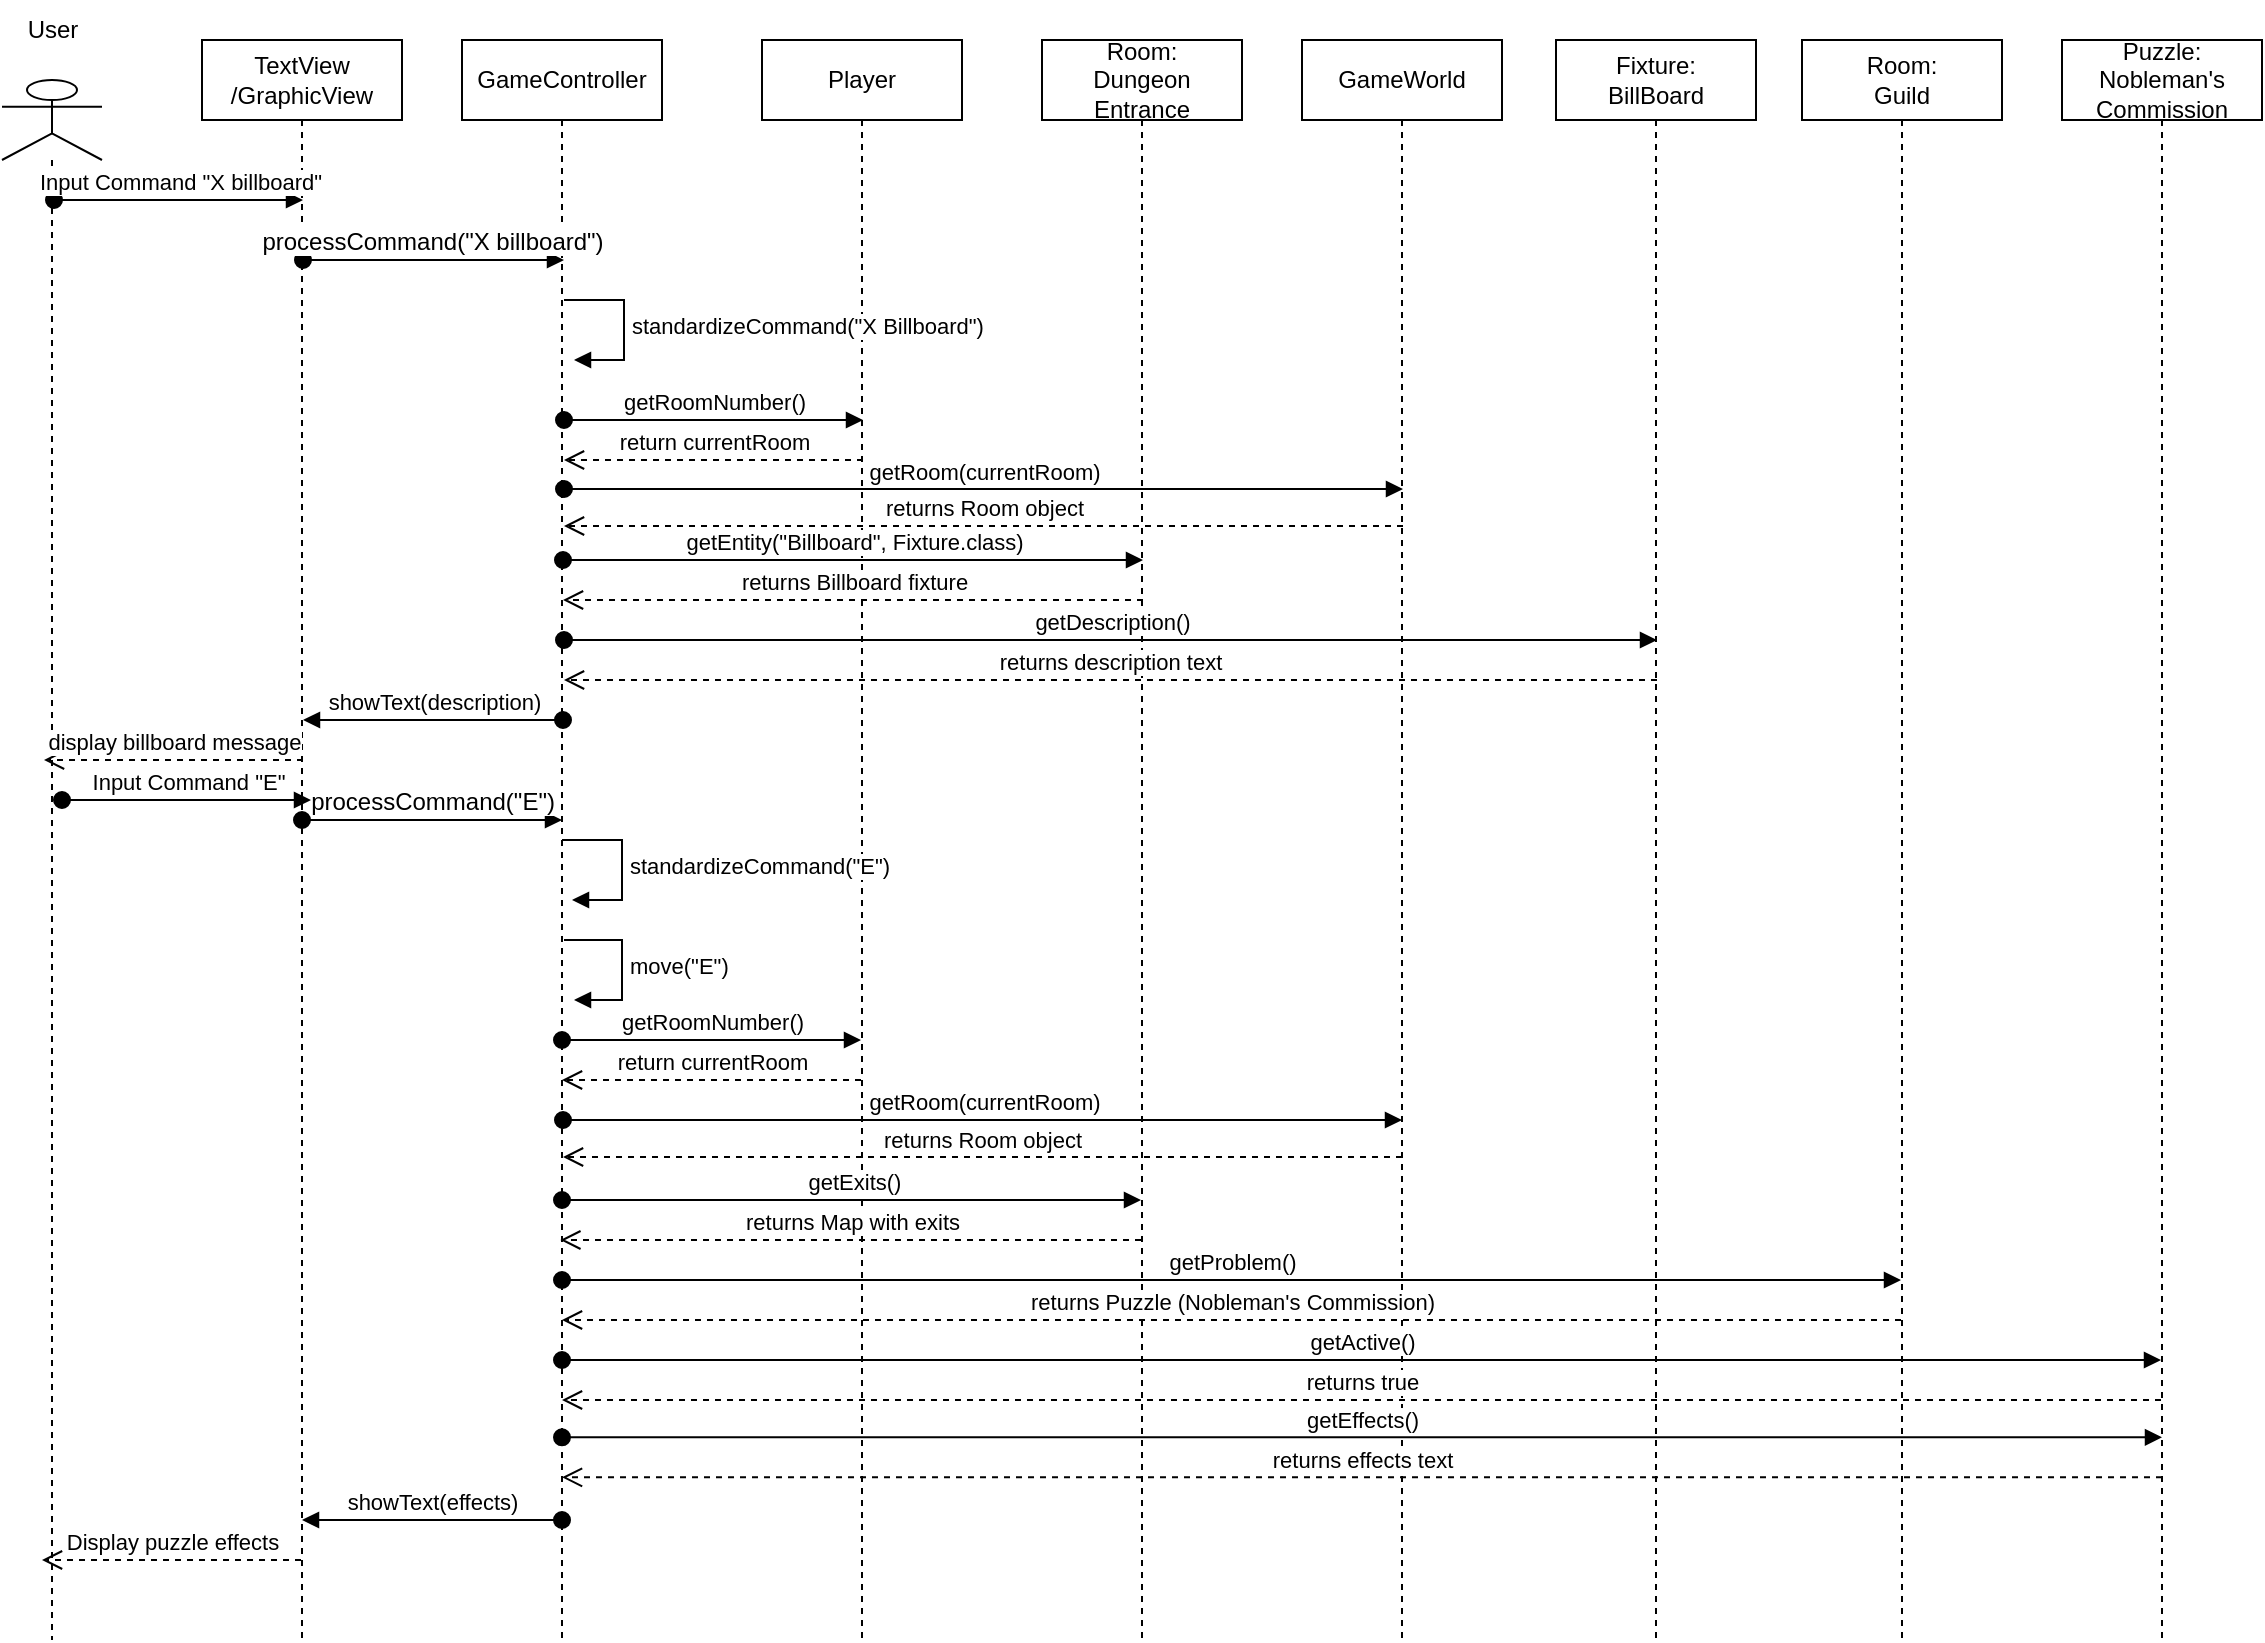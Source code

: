 <mxfile version="26.2.12">
  <diagram name="第 1 页" id="Ms3w1I7j1L3ukOxXHqwr">
    <mxGraphModel dx="2098" dy="1148" grid="1" gridSize="10" guides="1" tooltips="1" connect="1" arrows="1" fold="1" page="1" pageScale="1" pageWidth="1654" pageHeight="2336" math="0" shadow="0">
      <root>
        <mxCell id="0" />
        <mxCell id="1" parent="0" />
        <mxCell id="InxY2Z15q-nkg9lSu2-P-2" value="" style="shape=umlLifeline;perimeter=lifelinePerimeter;whiteSpace=wrap;html=1;container=1;dropTarget=0;collapsible=0;recursiveResize=0;outlineConnect=0;portConstraint=eastwest;newEdgeStyle={&quot;curved&quot;:0,&quot;rounded&quot;:0};participant=umlActor;" parent="1" vertex="1">
          <mxGeometry y="60" width="50" height="780" as="geometry" />
        </mxCell>
        <mxCell id="InxY2Z15q-nkg9lSu2-P-3" value="GameController" style="shape=umlLifeline;perimeter=lifelinePerimeter;whiteSpace=wrap;html=1;container=1;dropTarget=0;collapsible=0;recursiveResize=0;outlineConnect=0;portConstraint=eastwest;newEdgeStyle={&quot;curved&quot;:0,&quot;rounded&quot;:0};" parent="1" vertex="1">
          <mxGeometry x="230" y="40" width="100" height="800" as="geometry" />
        </mxCell>
        <mxCell id="InxY2Z15q-nkg9lSu2-P-4" value="GameWorld" style="shape=umlLifeline;perimeter=lifelinePerimeter;whiteSpace=wrap;html=1;container=1;dropTarget=0;collapsible=0;recursiveResize=0;outlineConnect=0;portConstraint=eastwest;newEdgeStyle={&quot;curved&quot;:0,&quot;rounded&quot;:0};" parent="1" vertex="1">
          <mxGeometry x="650" y="40" width="100" height="800" as="geometry" />
        </mxCell>
        <mxCell id="InxY2Z15q-nkg9lSu2-P-5" value="Room:&lt;div&gt;Guild&lt;/div&gt;" style="shape=umlLifeline;perimeter=lifelinePerimeter;whiteSpace=wrap;html=1;container=1;dropTarget=0;collapsible=0;recursiveResize=0;outlineConnect=0;portConstraint=eastwest;newEdgeStyle={&quot;curved&quot;:0,&quot;rounded&quot;:0};" parent="1" vertex="1">
          <mxGeometry x="900" y="40" width="100" height="800" as="geometry" />
        </mxCell>
        <mxCell id="InxY2Z15q-nkg9lSu2-P-6" value="User" style="text;html=1;align=center;verticalAlign=middle;resizable=0;points=[];autosize=1;strokeColor=none;fillColor=none;" parent="1" vertex="1">
          <mxGeometry y="20" width="50" height="30" as="geometry" />
        </mxCell>
        <mxCell id="InxY2Z15q-nkg9lSu2-P-10" value="TextView&lt;br&gt;/GraphicView" style="shape=umlLifeline;perimeter=lifelinePerimeter;whiteSpace=wrap;html=1;container=1;dropTarget=0;collapsible=0;recursiveResize=0;outlineConnect=0;portConstraint=eastwest;newEdgeStyle={&quot;curved&quot;:0,&quot;rounded&quot;:0};" parent="1" vertex="1">
          <mxGeometry x="100" y="40" width="100" height="800" as="geometry" />
        </mxCell>
        <mxCell id="InxY2Z15q-nkg9lSu2-P-21" value="Player" style="shape=umlLifeline;perimeter=lifelinePerimeter;whiteSpace=wrap;html=1;container=1;dropTarget=0;collapsible=0;recursiveResize=0;outlineConnect=0;portConstraint=eastwest;newEdgeStyle={&quot;curved&quot;:0,&quot;rounded&quot;:0};" parent="1" vertex="1">
          <mxGeometry x="380" y="40" width="100" height="800" as="geometry" />
        </mxCell>
        <mxCell id="InxY2Z15q-nkg9lSu2-P-26" value="Room:&lt;div&gt;Dungeon Entrance&lt;/div&gt;" style="shape=umlLifeline;perimeter=lifelinePerimeter;whiteSpace=wrap;html=1;container=1;dropTarget=0;collapsible=0;recursiveResize=0;outlineConnect=0;portConstraint=eastwest;newEdgeStyle={&quot;curved&quot;:0,&quot;rounded&quot;:0};" parent="1" vertex="1">
          <mxGeometry x="520" y="40" width="100" height="800" as="geometry" />
        </mxCell>
        <mxCell id="InxY2Z15q-nkg9lSu2-P-34" value="Fixture:&lt;br&gt;BillBoard" style="shape=umlLifeline;perimeter=lifelinePerimeter;whiteSpace=wrap;html=1;container=1;dropTarget=0;collapsible=0;recursiveResize=0;outlineConnect=0;portConstraint=eastwest;newEdgeStyle={&quot;curved&quot;:0,&quot;rounded&quot;:0};" parent="1" vertex="1">
          <mxGeometry x="777" y="40" width="100" height="800" as="geometry" />
        </mxCell>
        <mxCell id="InxY2Z15q-nkg9lSu2-P-38" value="Input Command &quot;X billboard&quot;" style="html=1;verticalAlign=bottom;startArrow=oval;startFill=1;endArrow=block;startSize=8;curved=0;rounded=0;" parent="1" edge="1">
          <mxGeometry x="0.013" width="60" relative="1" as="geometry">
            <mxPoint x="26" y="120" as="sourcePoint" />
            <mxPoint x="150.5" y="120" as="targetPoint" />
            <mxPoint as="offset" />
          </mxGeometry>
        </mxCell>
        <mxCell id="InxY2Z15q-nkg9lSu2-P-39" value="&lt;font style=&quot;font-size: 12px;&quot;&gt;processCommand(&quot;X billboard&quot;)&lt;/font&gt;" style="html=1;verticalAlign=bottom;startArrow=oval;startFill=1;endArrow=block;startSize=8;curved=0;rounded=0;" parent="1" edge="1">
          <mxGeometry x="-0.012" width="60" relative="1" as="geometry">
            <mxPoint x="150.5" y="150" as="sourcePoint" />
            <mxPoint x="281" y="150" as="targetPoint" />
            <mxPoint as="offset" />
          </mxGeometry>
        </mxCell>
        <mxCell id="InxY2Z15q-nkg9lSu2-P-43" value="Puzzle:&lt;br&gt;Nobleman&#39;s Commission" style="shape=umlLifeline;perimeter=lifelinePerimeter;whiteSpace=wrap;html=1;container=1;dropTarget=0;collapsible=0;recursiveResize=0;outlineConnect=0;portConstraint=eastwest;newEdgeStyle={&quot;curved&quot;:0,&quot;rounded&quot;:0};" parent="1" vertex="1">
          <mxGeometry x="1030" y="40" width="100" height="800" as="geometry" />
        </mxCell>
        <mxCell id="InxY2Z15q-nkg9lSu2-P-49" value="&lt;font style=&quot;font-size: 12px;&quot;&gt;processCommand(&quot;E&quot;)&lt;/font&gt;" style="html=1;verticalAlign=bottom;startArrow=oval;startFill=1;endArrow=block;startSize=8;curved=0;rounded=0;" parent="1" edge="1">
          <mxGeometry width="60" relative="1" as="geometry">
            <mxPoint x="150" y="430" as="sourcePoint" />
            <mxPoint x="280" y="430" as="targetPoint" />
            <mxPoint as="offset" />
          </mxGeometry>
        </mxCell>
        <mxCell id="ylWZOxGNIKq-lC4LAi5z-2" value="standardizeCommand(&quot;X Billboard&quot;)" style="html=1;align=left;spacingLeft=2;endArrow=block;rounded=0;edgeStyle=orthogonalEdgeStyle;curved=0;rounded=0;" edge="1" parent="1">
          <mxGeometry relative="1" as="geometry">
            <mxPoint x="281" y="170" as="sourcePoint" />
            <Array as="points">
              <mxPoint x="311" y="170" />
              <mxPoint x="311" y="200" />
            </Array>
            <mxPoint x="286" y="200" as="targetPoint" />
          </mxGeometry>
        </mxCell>
        <mxCell id="ylWZOxGNIKq-lC4LAi5z-3" value="getRoomNumber()" style="html=1;verticalAlign=bottom;startArrow=oval;startFill=1;endArrow=block;startSize=8;curved=0;rounded=0;" edge="1" parent="1">
          <mxGeometry width="60" relative="1" as="geometry">
            <mxPoint x="281" y="230" as="sourcePoint" />
            <mxPoint x="430.5" y="230" as="targetPoint" />
          </mxGeometry>
        </mxCell>
        <mxCell id="ylWZOxGNIKq-lC4LAi5z-4" value="return currentRoom" style="html=1;verticalAlign=bottom;endArrow=open;dashed=1;endSize=8;curved=0;rounded=0;" edge="1" parent="1">
          <mxGeometry relative="1" as="geometry">
            <mxPoint x="430.5" y="250" as="sourcePoint" />
            <mxPoint x="281" y="250" as="targetPoint" />
          </mxGeometry>
        </mxCell>
        <mxCell id="ylWZOxGNIKq-lC4LAi5z-5" value="getRoom(currentRoom)" style="html=1;verticalAlign=bottom;startArrow=oval;startFill=1;endArrow=block;startSize=8;curved=0;rounded=0;" edge="1" parent="1">
          <mxGeometry width="60" relative="1" as="geometry">
            <mxPoint x="281" y="264.5" as="sourcePoint" />
            <mxPoint x="700.5" y="264.5" as="targetPoint" />
            <mxPoint as="offset" />
          </mxGeometry>
        </mxCell>
        <mxCell id="ylWZOxGNIKq-lC4LAi5z-6" value="returns Room object" style="html=1;verticalAlign=bottom;endArrow=open;dashed=1;endSize=8;curved=0;rounded=0;" edge="1" parent="1">
          <mxGeometry relative="1" as="geometry">
            <mxPoint x="700.5" y="283" as="sourcePoint" />
            <mxPoint x="281" y="283" as="targetPoint" />
          </mxGeometry>
        </mxCell>
        <mxCell id="ylWZOxGNIKq-lC4LAi5z-7" value="getEntity(&quot;Billboard&quot;, Fixture.class)" style="html=1;verticalAlign=bottom;startArrow=oval;startFill=1;endArrow=block;startSize=8;curved=0;rounded=0;" edge="1" parent="1">
          <mxGeometry width="60" relative="1" as="geometry">
            <mxPoint x="280.5" y="300" as="sourcePoint" />
            <mxPoint x="570.5" y="300" as="targetPoint" />
          </mxGeometry>
        </mxCell>
        <mxCell id="ylWZOxGNIKq-lC4LAi5z-8" value="returns Billboard fixture" style="html=1;verticalAlign=bottom;endArrow=open;dashed=1;endSize=8;curved=0;rounded=0;" edge="1" parent="1">
          <mxGeometry relative="1" as="geometry">
            <mxPoint x="570.5" y="320" as="sourcePoint" />
            <mxPoint x="280.5" y="320" as="targetPoint" />
          </mxGeometry>
        </mxCell>
        <mxCell id="ylWZOxGNIKq-lC4LAi5z-9" value="getDescription()" style="html=1;verticalAlign=bottom;startArrow=oval;startFill=1;endArrow=block;startSize=8;curved=0;rounded=0;" edge="1" parent="1">
          <mxGeometry width="60" relative="1" as="geometry">
            <mxPoint x="281" y="340" as="sourcePoint" />
            <mxPoint x="827.5" y="340" as="targetPoint" />
          </mxGeometry>
        </mxCell>
        <mxCell id="ylWZOxGNIKq-lC4LAi5z-10" value="returns description text" style="html=1;verticalAlign=bottom;endArrow=open;dashed=1;endSize=8;curved=0;rounded=0;" edge="1" parent="1">
          <mxGeometry relative="1" as="geometry">
            <mxPoint x="827.5" y="360" as="sourcePoint" />
            <mxPoint x="281" y="360" as="targetPoint" />
          </mxGeometry>
        </mxCell>
        <mxCell id="ylWZOxGNIKq-lC4LAi5z-11" value="showText(description)" style="html=1;verticalAlign=bottom;startArrow=oval;startFill=1;endArrow=block;startSize=8;curved=0;rounded=0;" edge="1" parent="1">
          <mxGeometry width="60" relative="1" as="geometry">
            <mxPoint x="280.5" y="380" as="sourcePoint" />
            <mxPoint x="150.5" y="380" as="targetPoint" />
          </mxGeometry>
        </mxCell>
        <mxCell id="ylWZOxGNIKq-lC4LAi5z-12" value="display billboard message" style="html=1;verticalAlign=bottom;endArrow=open;dashed=1;endSize=8;curved=0;rounded=0;" edge="1" parent="1">
          <mxGeometry relative="1" as="geometry">
            <mxPoint x="150.5" y="400" as="sourcePoint" />
            <mxPoint x="21" y="400" as="targetPoint" />
          </mxGeometry>
        </mxCell>
        <mxCell id="ylWZOxGNIKq-lC4LAi5z-13" value="Input Command &quot;E&quot;" style="html=1;verticalAlign=bottom;startArrow=oval;startFill=1;endArrow=block;startSize=8;curved=0;rounded=0;" edge="1" parent="1">
          <mxGeometry x="0.013" width="60" relative="1" as="geometry">
            <mxPoint x="30" y="420" as="sourcePoint" />
            <mxPoint x="154.5" y="420" as="targetPoint" />
            <mxPoint as="offset" />
          </mxGeometry>
        </mxCell>
        <mxCell id="ylWZOxGNIKq-lC4LAi5z-15" value="standardizeCommand(&quot;E&quot;)" style="html=1;align=left;spacingLeft=2;endArrow=block;rounded=0;edgeStyle=orthogonalEdgeStyle;curved=0;rounded=0;" edge="1" parent="1">
          <mxGeometry relative="1" as="geometry">
            <mxPoint x="280" y="440" as="sourcePoint" />
            <Array as="points">
              <mxPoint x="310" y="440" />
              <mxPoint x="310" y="470" />
            </Array>
            <mxPoint x="285" y="470" as="targetPoint" />
          </mxGeometry>
        </mxCell>
        <mxCell id="ylWZOxGNIKq-lC4LAi5z-16" value="move(&quot;E&quot;)" style="html=1;align=left;spacingLeft=2;endArrow=block;rounded=0;edgeStyle=orthogonalEdgeStyle;curved=0;rounded=0;" edge="1" parent="1">
          <mxGeometry relative="1" as="geometry">
            <mxPoint x="281" y="490" as="sourcePoint" />
            <Array as="points">
              <mxPoint x="310" y="490" />
              <mxPoint x="310" y="520" />
            </Array>
            <mxPoint x="286" y="520" as="targetPoint" />
          </mxGeometry>
        </mxCell>
        <mxCell id="ylWZOxGNIKq-lC4LAi5z-19" value="getRoomNumber()" style="html=1;verticalAlign=bottom;startArrow=oval;startFill=1;endArrow=block;startSize=8;curved=0;rounded=0;" edge="1" parent="1">
          <mxGeometry width="60" relative="1" as="geometry">
            <mxPoint x="280" y="540" as="sourcePoint" />
            <mxPoint x="429.5" y="540" as="targetPoint" />
          </mxGeometry>
        </mxCell>
        <mxCell id="ylWZOxGNIKq-lC4LAi5z-20" value="return currentRoom" style="html=1;verticalAlign=bottom;endArrow=open;dashed=1;endSize=8;curved=0;rounded=0;" edge="1" parent="1">
          <mxGeometry relative="1" as="geometry">
            <mxPoint x="429.5" y="560" as="sourcePoint" />
            <mxPoint x="280" y="560" as="targetPoint" />
          </mxGeometry>
        </mxCell>
        <mxCell id="ylWZOxGNIKq-lC4LAi5z-21" value="getRoom(currentRoom)" style="html=1;verticalAlign=bottom;startArrow=oval;startFill=1;endArrow=block;startSize=8;curved=0;rounded=0;" edge="1" parent="1">
          <mxGeometry width="60" relative="1" as="geometry">
            <mxPoint x="280.5" y="580" as="sourcePoint" />
            <mxPoint x="700" y="580" as="targetPoint" />
            <mxPoint as="offset" />
          </mxGeometry>
        </mxCell>
        <mxCell id="ylWZOxGNIKq-lC4LAi5z-22" value="returns Room object" style="html=1;verticalAlign=bottom;endArrow=open;dashed=1;endSize=8;curved=0;rounded=0;" edge="1" parent="1">
          <mxGeometry relative="1" as="geometry">
            <mxPoint x="700" y="598.5" as="sourcePoint" />
            <mxPoint x="280.5" y="598.5" as="targetPoint" />
          </mxGeometry>
        </mxCell>
        <mxCell id="ylWZOxGNIKq-lC4LAi5z-23" value="getExits()" style="html=1;verticalAlign=bottom;startArrow=oval;startFill=1;endArrow=block;startSize=8;curved=0;rounded=0;" edge="1" parent="1" target="InxY2Z15q-nkg9lSu2-P-26">
          <mxGeometry x="0.004" width="60" relative="1" as="geometry">
            <mxPoint x="280" y="620" as="sourcePoint" />
            <mxPoint x="466.5" y="620" as="targetPoint" />
            <mxPoint as="offset" />
          </mxGeometry>
        </mxCell>
        <mxCell id="ylWZOxGNIKq-lC4LAi5z-24" value="returns Map with exits" style="html=1;verticalAlign=bottom;endArrow=open;dashed=1;endSize=8;curved=0;rounded=0;" edge="1" parent="1">
          <mxGeometry relative="1" as="geometry">
            <mxPoint x="569.5" y="640" as="sourcePoint" />
            <mxPoint x="279.167" y="640" as="targetPoint" />
          </mxGeometry>
        </mxCell>
        <mxCell id="ylWZOxGNIKq-lC4LAi5z-25" value="getProblem()" style="html=1;verticalAlign=bottom;startArrow=oval;startFill=1;endArrow=block;startSize=8;curved=0;rounded=0;" edge="1" parent="1" target="InxY2Z15q-nkg9lSu2-P-5">
          <mxGeometry width="60" relative="1" as="geometry">
            <mxPoint x="280" y="660" as="sourcePoint" />
            <mxPoint x="340" y="660" as="targetPoint" />
          </mxGeometry>
        </mxCell>
        <mxCell id="ylWZOxGNIKq-lC4LAi5z-26" value="returns Puzzle (Nobleman&#39;s Commission)" style="html=1;verticalAlign=bottom;endArrow=open;dashed=1;endSize=8;curved=0;rounded=0;" edge="1" parent="1" source="InxY2Z15q-nkg9lSu2-P-5">
          <mxGeometry relative="1" as="geometry">
            <mxPoint x="360" y="680" as="sourcePoint" />
            <mxPoint x="280" y="680" as="targetPoint" />
          </mxGeometry>
        </mxCell>
        <mxCell id="ylWZOxGNIKq-lC4LAi5z-27" value="getActive()" style="html=1;verticalAlign=bottom;startArrow=oval;startFill=1;endArrow=block;startSize=8;curved=0;rounded=0;" edge="1" parent="1" target="InxY2Z15q-nkg9lSu2-P-43">
          <mxGeometry width="60" relative="1" as="geometry">
            <mxPoint x="280" y="700" as="sourcePoint" />
            <mxPoint x="386.5" y="700" as="targetPoint" />
          </mxGeometry>
        </mxCell>
        <mxCell id="ylWZOxGNIKq-lC4LAi5z-28" value="returns true" style="html=1;verticalAlign=bottom;endArrow=open;dashed=1;endSize=8;curved=0;rounded=0;" edge="1" parent="1" source="InxY2Z15q-nkg9lSu2-P-43">
          <mxGeometry relative="1" as="geometry">
            <mxPoint x="360" y="720" as="sourcePoint" />
            <mxPoint x="280" y="720" as="targetPoint" />
          </mxGeometry>
        </mxCell>
        <mxCell id="ylWZOxGNIKq-lC4LAi5z-30" value="getEffects()" style="html=1;verticalAlign=bottom;startArrow=oval;startFill=1;endArrow=block;startSize=8;curved=0;rounded=0;" edge="1" parent="1">
          <mxGeometry width="60" relative="1" as="geometry">
            <mxPoint x="280" y="738.67" as="sourcePoint" />
            <mxPoint x="1080" y="738.67" as="targetPoint" />
          </mxGeometry>
        </mxCell>
        <mxCell id="ylWZOxGNIKq-lC4LAi5z-31" value="returns effects text" style="html=1;verticalAlign=bottom;endArrow=open;dashed=1;endSize=8;curved=0;rounded=0;" edge="1" parent="1">
          <mxGeometry relative="1" as="geometry">
            <mxPoint x="1080" y="758.67" as="sourcePoint" />
            <mxPoint x="280" y="758.67" as="targetPoint" />
          </mxGeometry>
        </mxCell>
        <mxCell id="ylWZOxGNIKq-lC4LAi5z-32" value="showText(effects)" style="html=1;verticalAlign=bottom;startArrow=oval;startFill=1;endArrow=block;startSize=8;curved=0;rounded=0;" edge="1" parent="1">
          <mxGeometry width="60" relative="1" as="geometry">
            <mxPoint x="280" y="780" as="sourcePoint" />
            <mxPoint x="150" y="780" as="targetPoint" />
          </mxGeometry>
        </mxCell>
        <mxCell id="ylWZOxGNIKq-lC4LAi5z-33" value="Display puzzle effects" style="html=1;verticalAlign=bottom;endArrow=open;dashed=1;endSize=8;curved=0;rounded=0;" edge="1" parent="1">
          <mxGeometry relative="1" as="geometry">
            <mxPoint x="149.5" y="800" as="sourcePoint" />
            <mxPoint x="20" y="800" as="targetPoint" />
          </mxGeometry>
        </mxCell>
      </root>
    </mxGraphModel>
  </diagram>
</mxfile>
